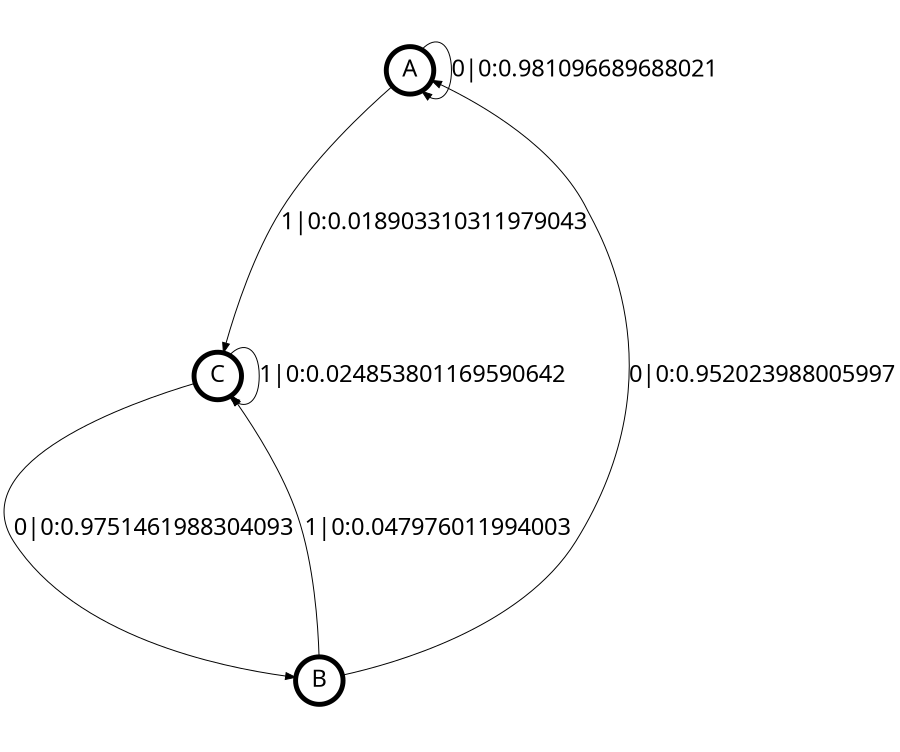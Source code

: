 digraph  {
size = "6,8.5";
ratio = "fill";
node
[shape = circle];
node [fontsize = 24];
node [penwidth = 5];
edge [fontsize = 24];
node [fontname = "CMU Serif Roman"];
graph [fontname = "CMU Serif Roman"];
edge [fontname = "CMU Serif Roman"];
A -> A [label = "0|0:0.981096689688021\l"];
A -> C [label = "1|0:0.018903310311979043\l"];
B -> A [label = "0|0:0.952023988005997\l"];
B -> C [label = "1|0:0.047976011994003\l"];
C -> B [label = "0|0:0.9751461988304093\l"];
C -> C [label = "1|0:0.024853801169590642\l"];
}
